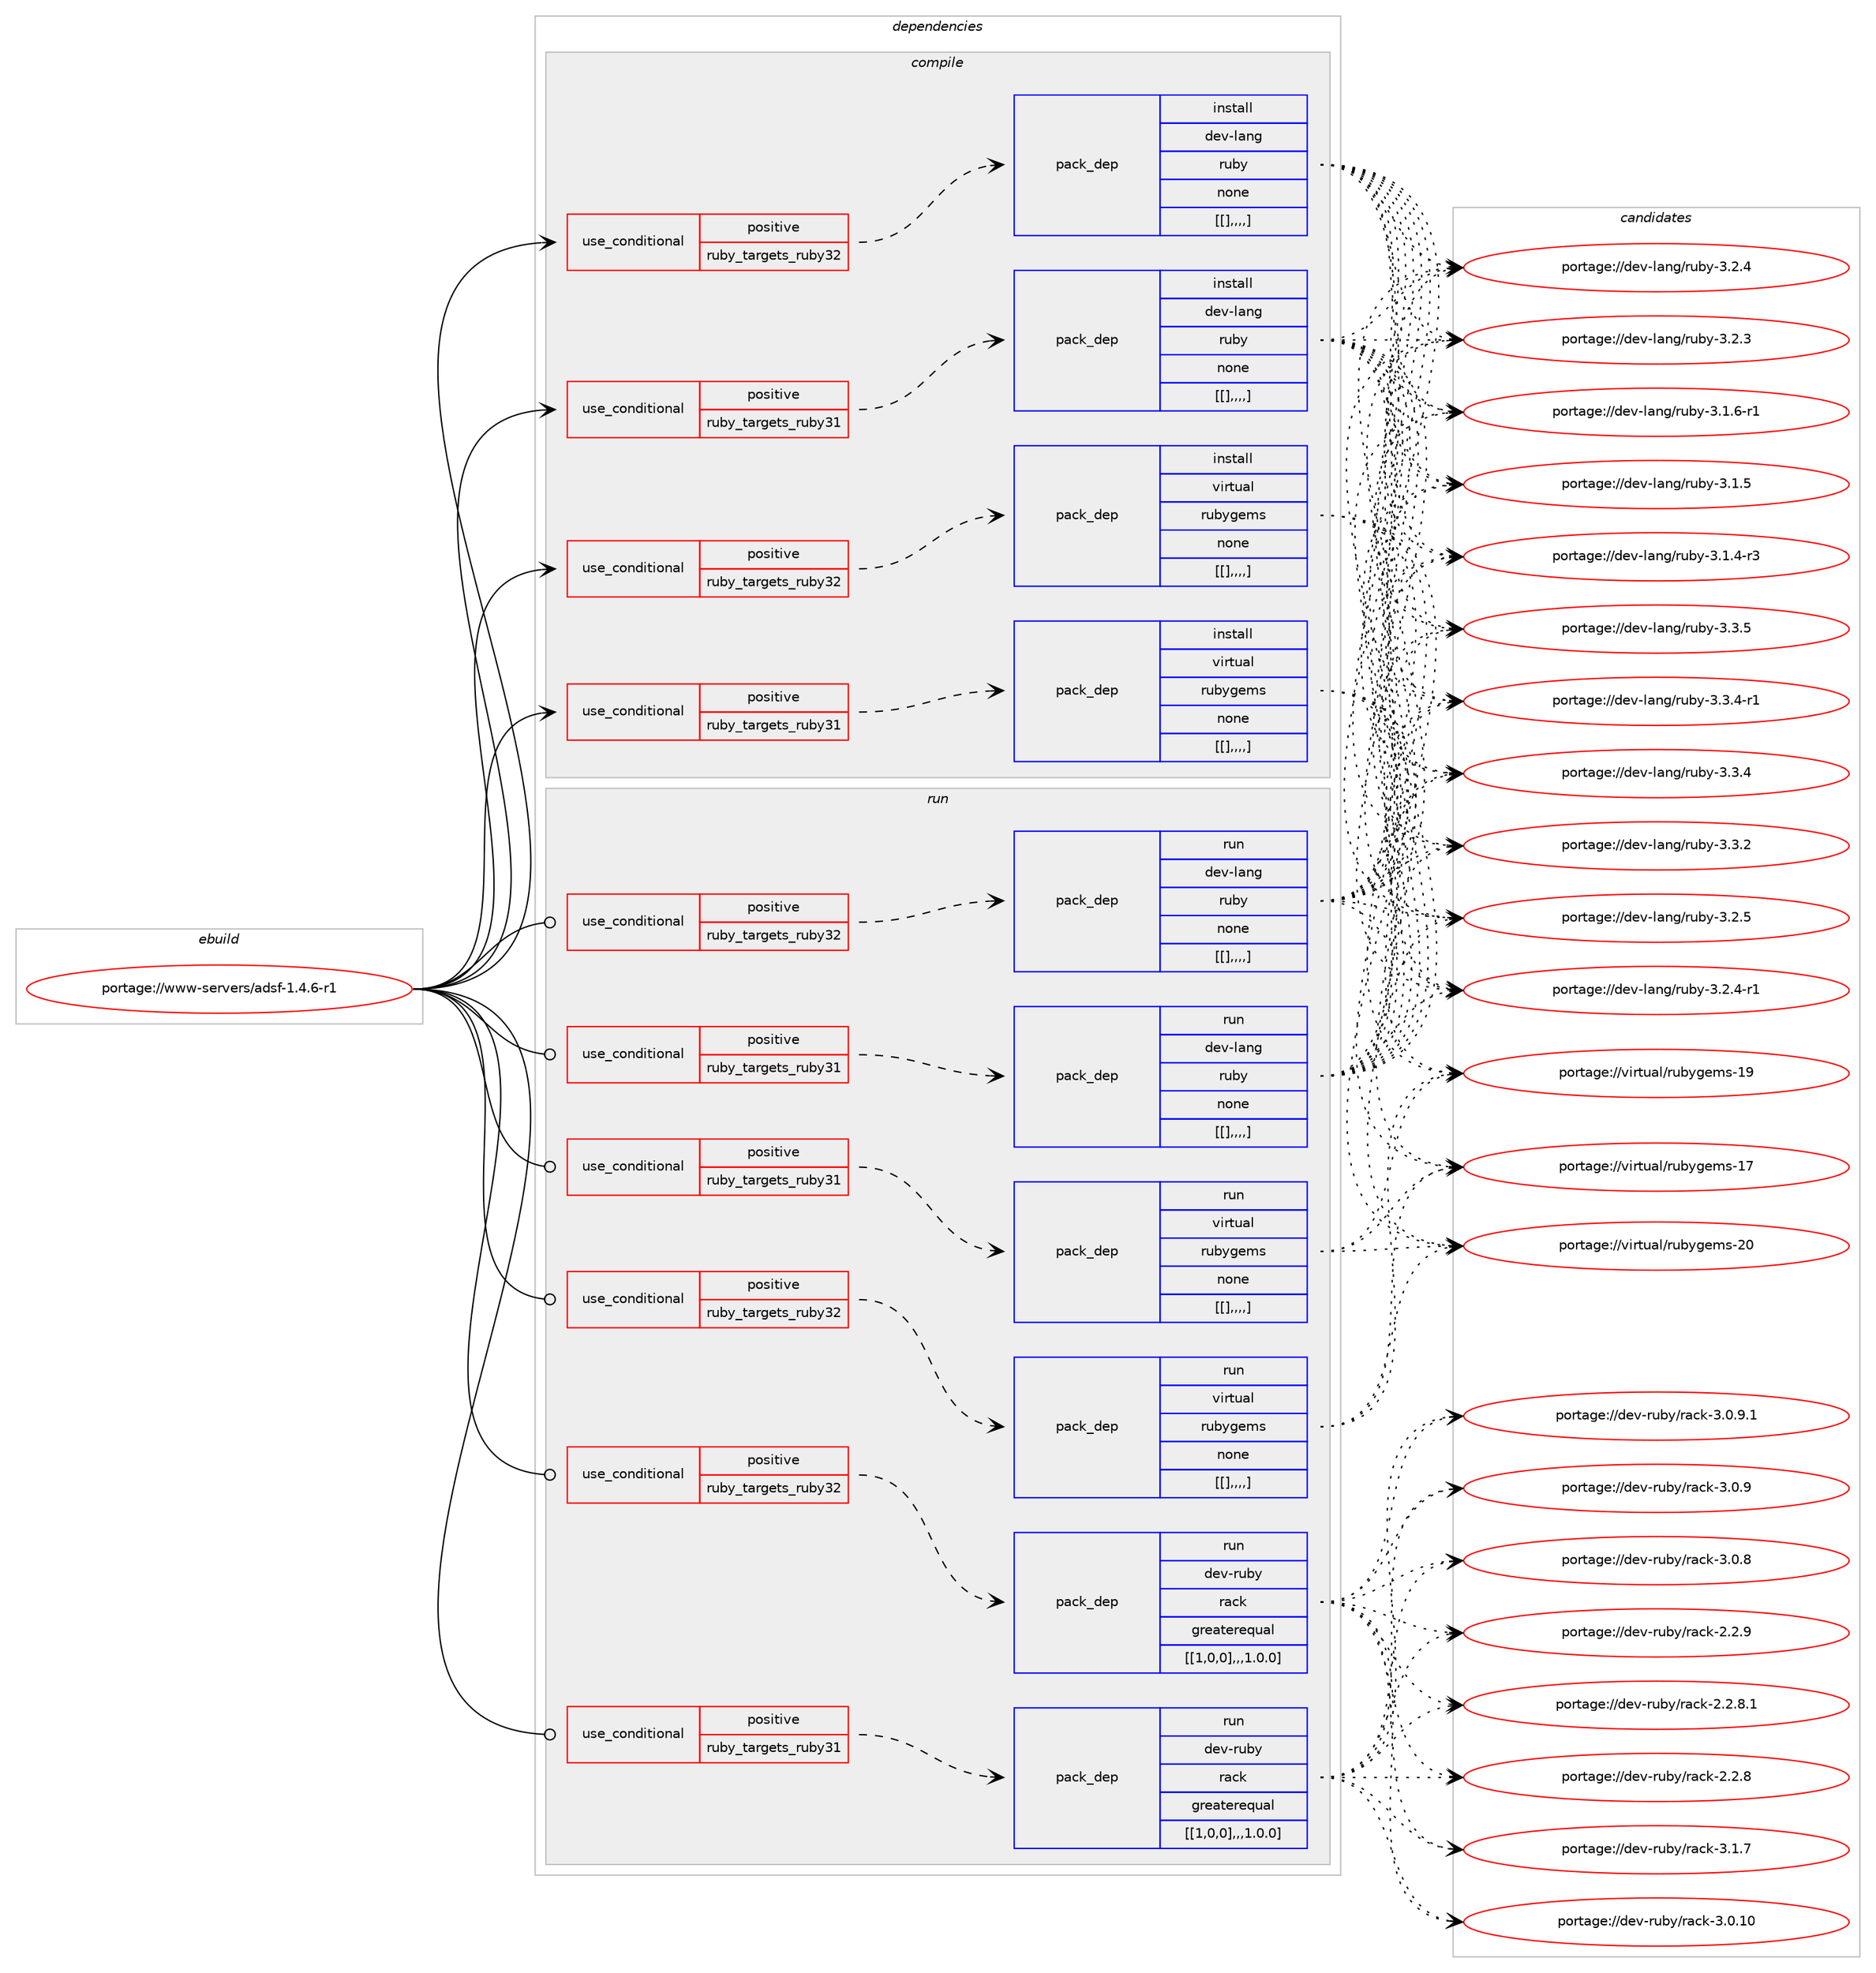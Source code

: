 digraph prolog {

# *************
# Graph options
# *************

newrank=true;
concentrate=true;
compound=true;
graph [rankdir=LR,fontname=Helvetica,fontsize=10,ranksep=1.5];#, ranksep=2.5, nodesep=0.2];
edge  [arrowhead=vee];
node  [fontname=Helvetica,fontsize=10];

# **********
# The ebuild
# **********

subgraph cluster_leftcol {
color=gray;
label=<<i>ebuild</i>>;
id [label="portage://www-servers/adsf-1.4.6-r1", color=red, width=4, href="../www-servers/adsf-1.4.6-r1.svg"];
}

# ****************
# The dependencies
# ****************

subgraph cluster_midcol {
color=gray;
label=<<i>dependencies</i>>;
subgraph cluster_compile {
fillcolor="#eeeeee";
style=filled;
label=<<i>compile</i>>;
subgraph cond125365 {
dependency471485 [label=<<TABLE BORDER="0" CELLBORDER="1" CELLSPACING="0" CELLPADDING="4"><TR><TD ROWSPAN="3" CELLPADDING="10">use_conditional</TD></TR><TR><TD>positive</TD></TR><TR><TD>ruby_targets_ruby31</TD></TR></TABLE>>, shape=none, color=red];
subgraph pack342621 {
dependency471486 [label=<<TABLE BORDER="0" CELLBORDER="1" CELLSPACING="0" CELLPADDING="4" WIDTH="220"><TR><TD ROWSPAN="6" CELLPADDING="30">pack_dep</TD></TR><TR><TD WIDTH="110">install</TD></TR><TR><TD>dev-lang</TD></TR><TR><TD>ruby</TD></TR><TR><TD>none</TD></TR><TR><TD>[[],,,,]</TD></TR></TABLE>>, shape=none, color=blue];
}
dependency471485:e -> dependency471486:w [weight=20,style="dashed",arrowhead="vee"];
}
id:e -> dependency471485:w [weight=20,style="solid",arrowhead="vee"];
subgraph cond125366 {
dependency471487 [label=<<TABLE BORDER="0" CELLBORDER="1" CELLSPACING="0" CELLPADDING="4"><TR><TD ROWSPAN="3" CELLPADDING="10">use_conditional</TD></TR><TR><TD>positive</TD></TR><TR><TD>ruby_targets_ruby31</TD></TR></TABLE>>, shape=none, color=red];
subgraph pack342622 {
dependency471488 [label=<<TABLE BORDER="0" CELLBORDER="1" CELLSPACING="0" CELLPADDING="4" WIDTH="220"><TR><TD ROWSPAN="6" CELLPADDING="30">pack_dep</TD></TR><TR><TD WIDTH="110">install</TD></TR><TR><TD>virtual</TD></TR><TR><TD>rubygems</TD></TR><TR><TD>none</TD></TR><TR><TD>[[],,,,]</TD></TR></TABLE>>, shape=none, color=blue];
}
dependency471487:e -> dependency471488:w [weight=20,style="dashed",arrowhead="vee"];
}
id:e -> dependency471487:w [weight=20,style="solid",arrowhead="vee"];
subgraph cond125367 {
dependency471489 [label=<<TABLE BORDER="0" CELLBORDER="1" CELLSPACING="0" CELLPADDING="4"><TR><TD ROWSPAN="3" CELLPADDING="10">use_conditional</TD></TR><TR><TD>positive</TD></TR><TR><TD>ruby_targets_ruby32</TD></TR></TABLE>>, shape=none, color=red];
subgraph pack342623 {
dependency471490 [label=<<TABLE BORDER="0" CELLBORDER="1" CELLSPACING="0" CELLPADDING="4" WIDTH="220"><TR><TD ROWSPAN="6" CELLPADDING="30">pack_dep</TD></TR><TR><TD WIDTH="110">install</TD></TR><TR><TD>dev-lang</TD></TR><TR><TD>ruby</TD></TR><TR><TD>none</TD></TR><TR><TD>[[],,,,]</TD></TR></TABLE>>, shape=none, color=blue];
}
dependency471489:e -> dependency471490:w [weight=20,style="dashed",arrowhead="vee"];
}
id:e -> dependency471489:w [weight=20,style="solid",arrowhead="vee"];
subgraph cond125368 {
dependency471491 [label=<<TABLE BORDER="0" CELLBORDER="1" CELLSPACING="0" CELLPADDING="4"><TR><TD ROWSPAN="3" CELLPADDING="10">use_conditional</TD></TR><TR><TD>positive</TD></TR><TR><TD>ruby_targets_ruby32</TD></TR></TABLE>>, shape=none, color=red];
subgraph pack342624 {
dependency471492 [label=<<TABLE BORDER="0" CELLBORDER="1" CELLSPACING="0" CELLPADDING="4" WIDTH="220"><TR><TD ROWSPAN="6" CELLPADDING="30">pack_dep</TD></TR><TR><TD WIDTH="110">install</TD></TR><TR><TD>virtual</TD></TR><TR><TD>rubygems</TD></TR><TR><TD>none</TD></TR><TR><TD>[[],,,,]</TD></TR></TABLE>>, shape=none, color=blue];
}
dependency471491:e -> dependency471492:w [weight=20,style="dashed",arrowhead="vee"];
}
id:e -> dependency471491:w [weight=20,style="solid",arrowhead="vee"];
}
subgraph cluster_compileandrun {
fillcolor="#eeeeee";
style=filled;
label=<<i>compile and run</i>>;
}
subgraph cluster_run {
fillcolor="#eeeeee";
style=filled;
label=<<i>run</i>>;
subgraph cond125369 {
dependency471493 [label=<<TABLE BORDER="0" CELLBORDER="1" CELLSPACING="0" CELLPADDING="4"><TR><TD ROWSPAN="3" CELLPADDING="10">use_conditional</TD></TR><TR><TD>positive</TD></TR><TR><TD>ruby_targets_ruby31</TD></TR></TABLE>>, shape=none, color=red];
subgraph pack342625 {
dependency471494 [label=<<TABLE BORDER="0" CELLBORDER="1" CELLSPACING="0" CELLPADDING="4" WIDTH="220"><TR><TD ROWSPAN="6" CELLPADDING="30">pack_dep</TD></TR><TR><TD WIDTH="110">run</TD></TR><TR><TD>dev-lang</TD></TR><TR><TD>ruby</TD></TR><TR><TD>none</TD></TR><TR><TD>[[],,,,]</TD></TR></TABLE>>, shape=none, color=blue];
}
dependency471493:e -> dependency471494:w [weight=20,style="dashed",arrowhead="vee"];
}
id:e -> dependency471493:w [weight=20,style="solid",arrowhead="odot"];
subgraph cond125370 {
dependency471495 [label=<<TABLE BORDER="0" CELLBORDER="1" CELLSPACING="0" CELLPADDING="4"><TR><TD ROWSPAN="3" CELLPADDING="10">use_conditional</TD></TR><TR><TD>positive</TD></TR><TR><TD>ruby_targets_ruby31</TD></TR></TABLE>>, shape=none, color=red];
subgraph pack342626 {
dependency471496 [label=<<TABLE BORDER="0" CELLBORDER="1" CELLSPACING="0" CELLPADDING="4" WIDTH="220"><TR><TD ROWSPAN="6" CELLPADDING="30">pack_dep</TD></TR><TR><TD WIDTH="110">run</TD></TR><TR><TD>dev-ruby</TD></TR><TR><TD>rack</TD></TR><TR><TD>greaterequal</TD></TR><TR><TD>[[1,0,0],,,1.0.0]</TD></TR></TABLE>>, shape=none, color=blue];
}
dependency471495:e -> dependency471496:w [weight=20,style="dashed",arrowhead="vee"];
}
id:e -> dependency471495:w [weight=20,style="solid",arrowhead="odot"];
subgraph cond125371 {
dependency471497 [label=<<TABLE BORDER="0" CELLBORDER="1" CELLSPACING="0" CELLPADDING="4"><TR><TD ROWSPAN="3" CELLPADDING="10">use_conditional</TD></TR><TR><TD>positive</TD></TR><TR><TD>ruby_targets_ruby31</TD></TR></TABLE>>, shape=none, color=red];
subgraph pack342627 {
dependency471498 [label=<<TABLE BORDER="0" CELLBORDER="1" CELLSPACING="0" CELLPADDING="4" WIDTH="220"><TR><TD ROWSPAN="6" CELLPADDING="30">pack_dep</TD></TR><TR><TD WIDTH="110">run</TD></TR><TR><TD>virtual</TD></TR><TR><TD>rubygems</TD></TR><TR><TD>none</TD></TR><TR><TD>[[],,,,]</TD></TR></TABLE>>, shape=none, color=blue];
}
dependency471497:e -> dependency471498:w [weight=20,style="dashed",arrowhead="vee"];
}
id:e -> dependency471497:w [weight=20,style="solid",arrowhead="odot"];
subgraph cond125372 {
dependency471499 [label=<<TABLE BORDER="0" CELLBORDER="1" CELLSPACING="0" CELLPADDING="4"><TR><TD ROWSPAN="3" CELLPADDING="10">use_conditional</TD></TR><TR><TD>positive</TD></TR><TR><TD>ruby_targets_ruby32</TD></TR></TABLE>>, shape=none, color=red];
subgraph pack342628 {
dependency471500 [label=<<TABLE BORDER="0" CELLBORDER="1" CELLSPACING="0" CELLPADDING="4" WIDTH="220"><TR><TD ROWSPAN="6" CELLPADDING="30">pack_dep</TD></TR><TR><TD WIDTH="110">run</TD></TR><TR><TD>dev-lang</TD></TR><TR><TD>ruby</TD></TR><TR><TD>none</TD></TR><TR><TD>[[],,,,]</TD></TR></TABLE>>, shape=none, color=blue];
}
dependency471499:e -> dependency471500:w [weight=20,style="dashed",arrowhead="vee"];
}
id:e -> dependency471499:w [weight=20,style="solid",arrowhead="odot"];
subgraph cond125373 {
dependency471501 [label=<<TABLE BORDER="0" CELLBORDER="1" CELLSPACING="0" CELLPADDING="4"><TR><TD ROWSPAN="3" CELLPADDING="10">use_conditional</TD></TR><TR><TD>positive</TD></TR><TR><TD>ruby_targets_ruby32</TD></TR></TABLE>>, shape=none, color=red];
subgraph pack342629 {
dependency471502 [label=<<TABLE BORDER="0" CELLBORDER="1" CELLSPACING="0" CELLPADDING="4" WIDTH="220"><TR><TD ROWSPAN="6" CELLPADDING="30">pack_dep</TD></TR><TR><TD WIDTH="110">run</TD></TR><TR><TD>dev-ruby</TD></TR><TR><TD>rack</TD></TR><TR><TD>greaterequal</TD></TR><TR><TD>[[1,0,0],,,1.0.0]</TD></TR></TABLE>>, shape=none, color=blue];
}
dependency471501:e -> dependency471502:w [weight=20,style="dashed",arrowhead="vee"];
}
id:e -> dependency471501:w [weight=20,style="solid",arrowhead="odot"];
subgraph cond125374 {
dependency471503 [label=<<TABLE BORDER="0" CELLBORDER="1" CELLSPACING="0" CELLPADDING="4"><TR><TD ROWSPAN="3" CELLPADDING="10">use_conditional</TD></TR><TR><TD>positive</TD></TR><TR><TD>ruby_targets_ruby32</TD></TR></TABLE>>, shape=none, color=red];
subgraph pack342630 {
dependency471504 [label=<<TABLE BORDER="0" CELLBORDER="1" CELLSPACING="0" CELLPADDING="4" WIDTH="220"><TR><TD ROWSPAN="6" CELLPADDING="30">pack_dep</TD></TR><TR><TD WIDTH="110">run</TD></TR><TR><TD>virtual</TD></TR><TR><TD>rubygems</TD></TR><TR><TD>none</TD></TR><TR><TD>[[],,,,]</TD></TR></TABLE>>, shape=none, color=blue];
}
dependency471503:e -> dependency471504:w [weight=20,style="dashed",arrowhead="vee"];
}
id:e -> dependency471503:w [weight=20,style="solid",arrowhead="odot"];
}
}

# **************
# The candidates
# **************

subgraph cluster_choices {
rank=same;
color=gray;
label=<<i>candidates</i>>;

subgraph choice342621 {
color=black;
nodesep=1;
choice10010111845108971101034711411798121455146514653 [label="portage://dev-lang/ruby-3.3.5", color=red, width=4,href="../dev-lang/ruby-3.3.5.svg"];
choice100101118451089711010347114117981214551465146524511449 [label="portage://dev-lang/ruby-3.3.4-r1", color=red, width=4,href="../dev-lang/ruby-3.3.4-r1.svg"];
choice10010111845108971101034711411798121455146514652 [label="portage://dev-lang/ruby-3.3.4", color=red, width=4,href="../dev-lang/ruby-3.3.4.svg"];
choice10010111845108971101034711411798121455146514650 [label="portage://dev-lang/ruby-3.3.2", color=red, width=4,href="../dev-lang/ruby-3.3.2.svg"];
choice10010111845108971101034711411798121455146504653 [label="portage://dev-lang/ruby-3.2.5", color=red, width=4,href="../dev-lang/ruby-3.2.5.svg"];
choice100101118451089711010347114117981214551465046524511449 [label="portage://dev-lang/ruby-3.2.4-r1", color=red, width=4,href="../dev-lang/ruby-3.2.4-r1.svg"];
choice10010111845108971101034711411798121455146504652 [label="portage://dev-lang/ruby-3.2.4", color=red, width=4,href="../dev-lang/ruby-3.2.4.svg"];
choice10010111845108971101034711411798121455146504651 [label="portage://dev-lang/ruby-3.2.3", color=red, width=4,href="../dev-lang/ruby-3.2.3.svg"];
choice100101118451089711010347114117981214551464946544511449 [label="portage://dev-lang/ruby-3.1.6-r1", color=red, width=4,href="../dev-lang/ruby-3.1.6-r1.svg"];
choice10010111845108971101034711411798121455146494653 [label="portage://dev-lang/ruby-3.1.5", color=red, width=4,href="../dev-lang/ruby-3.1.5.svg"];
choice100101118451089711010347114117981214551464946524511451 [label="portage://dev-lang/ruby-3.1.4-r3", color=red, width=4,href="../dev-lang/ruby-3.1.4-r3.svg"];
dependency471486:e -> choice10010111845108971101034711411798121455146514653:w [style=dotted,weight="100"];
dependency471486:e -> choice100101118451089711010347114117981214551465146524511449:w [style=dotted,weight="100"];
dependency471486:e -> choice10010111845108971101034711411798121455146514652:w [style=dotted,weight="100"];
dependency471486:e -> choice10010111845108971101034711411798121455146514650:w [style=dotted,weight="100"];
dependency471486:e -> choice10010111845108971101034711411798121455146504653:w [style=dotted,weight="100"];
dependency471486:e -> choice100101118451089711010347114117981214551465046524511449:w [style=dotted,weight="100"];
dependency471486:e -> choice10010111845108971101034711411798121455146504652:w [style=dotted,weight="100"];
dependency471486:e -> choice10010111845108971101034711411798121455146504651:w [style=dotted,weight="100"];
dependency471486:e -> choice100101118451089711010347114117981214551464946544511449:w [style=dotted,weight="100"];
dependency471486:e -> choice10010111845108971101034711411798121455146494653:w [style=dotted,weight="100"];
dependency471486:e -> choice100101118451089711010347114117981214551464946524511451:w [style=dotted,weight="100"];
}
subgraph choice342622 {
color=black;
nodesep=1;
choice118105114116117971084711411798121103101109115455048 [label="portage://virtual/rubygems-20", color=red, width=4,href="../virtual/rubygems-20.svg"];
choice118105114116117971084711411798121103101109115454957 [label="portage://virtual/rubygems-19", color=red, width=4,href="../virtual/rubygems-19.svg"];
choice118105114116117971084711411798121103101109115454955 [label="portage://virtual/rubygems-17", color=red, width=4,href="../virtual/rubygems-17.svg"];
dependency471488:e -> choice118105114116117971084711411798121103101109115455048:w [style=dotted,weight="100"];
dependency471488:e -> choice118105114116117971084711411798121103101109115454957:w [style=dotted,weight="100"];
dependency471488:e -> choice118105114116117971084711411798121103101109115454955:w [style=dotted,weight="100"];
}
subgraph choice342623 {
color=black;
nodesep=1;
choice10010111845108971101034711411798121455146514653 [label="portage://dev-lang/ruby-3.3.5", color=red, width=4,href="../dev-lang/ruby-3.3.5.svg"];
choice100101118451089711010347114117981214551465146524511449 [label="portage://dev-lang/ruby-3.3.4-r1", color=red, width=4,href="../dev-lang/ruby-3.3.4-r1.svg"];
choice10010111845108971101034711411798121455146514652 [label="portage://dev-lang/ruby-3.3.4", color=red, width=4,href="../dev-lang/ruby-3.3.4.svg"];
choice10010111845108971101034711411798121455146514650 [label="portage://dev-lang/ruby-3.3.2", color=red, width=4,href="../dev-lang/ruby-3.3.2.svg"];
choice10010111845108971101034711411798121455146504653 [label="portage://dev-lang/ruby-3.2.5", color=red, width=4,href="../dev-lang/ruby-3.2.5.svg"];
choice100101118451089711010347114117981214551465046524511449 [label="portage://dev-lang/ruby-3.2.4-r1", color=red, width=4,href="../dev-lang/ruby-3.2.4-r1.svg"];
choice10010111845108971101034711411798121455146504652 [label="portage://dev-lang/ruby-3.2.4", color=red, width=4,href="../dev-lang/ruby-3.2.4.svg"];
choice10010111845108971101034711411798121455146504651 [label="portage://dev-lang/ruby-3.2.3", color=red, width=4,href="../dev-lang/ruby-3.2.3.svg"];
choice100101118451089711010347114117981214551464946544511449 [label="portage://dev-lang/ruby-3.1.6-r1", color=red, width=4,href="../dev-lang/ruby-3.1.6-r1.svg"];
choice10010111845108971101034711411798121455146494653 [label="portage://dev-lang/ruby-3.1.5", color=red, width=4,href="../dev-lang/ruby-3.1.5.svg"];
choice100101118451089711010347114117981214551464946524511451 [label="portage://dev-lang/ruby-3.1.4-r3", color=red, width=4,href="../dev-lang/ruby-3.1.4-r3.svg"];
dependency471490:e -> choice10010111845108971101034711411798121455146514653:w [style=dotted,weight="100"];
dependency471490:e -> choice100101118451089711010347114117981214551465146524511449:w [style=dotted,weight="100"];
dependency471490:e -> choice10010111845108971101034711411798121455146514652:w [style=dotted,weight="100"];
dependency471490:e -> choice10010111845108971101034711411798121455146514650:w [style=dotted,weight="100"];
dependency471490:e -> choice10010111845108971101034711411798121455146504653:w [style=dotted,weight="100"];
dependency471490:e -> choice100101118451089711010347114117981214551465046524511449:w [style=dotted,weight="100"];
dependency471490:e -> choice10010111845108971101034711411798121455146504652:w [style=dotted,weight="100"];
dependency471490:e -> choice10010111845108971101034711411798121455146504651:w [style=dotted,weight="100"];
dependency471490:e -> choice100101118451089711010347114117981214551464946544511449:w [style=dotted,weight="100"];
dependency471490:e -> choice10010111845108971101034711411798121455146494653:w [style=dotted,weight="100"];
dependency471490:e -> choice100101118451089711010347114117981214551464946524511451:w [style=dotted,weight="100"];
}
subgraph choice342624 {
color=black;
nodesep=1;
choice118105114116117971084711411798121103101109115455048 [label="portage://virtual/rubygems-20", color=red, width=4,href="../virtual/rubygems-20.svg"];
choice118105114116117971084711411798121103101109115454957 [label="portage://virtual/rubygems-19", color=red, width=4,href="../virtual/rubygems-19.svg"];
choice118105114116117971084711411798121103101109115454955 [label="portage://virtual/rubygems-17", color=red, width=4,href="../virtual/rubygems-17.svg"];
dependency471492:e -> choice118105114116117971084711411798121103101109115455048:w [style=dotted,weight="100"];
dependency471492:e -> choice118105114116117971084711411798121103101109115454957:w [style=dotted,weight="100"];
dependency471492:e -> choice118105114116117971084711411798121103101109115454955:w [style=dotted,weight="100"];
}
subgraph choice342625 {
color=black;
nodesep=1;
choice10010111845108971101034711411798121455146514653 [label="portage://dev-lang/ruby-3.3.5", color=red, width=4,href="../dev-lang/ruby-3.3.5.svg"];
choice100101118451089711010347114117981214551465146524511449 [label="portage://dev-lang/ruby-3.3.4-r1", color=red, width=4,href="../dev-lang/ruby-3.3.4-r1.svg"];
choice10010111845108971101034711411798121455146514652 [label="portage://dev-lang/ruby-3.3.4", color=red, width=4,href="../dev-lang/ruby-3.3.4.svg"];
choice10010111845108971101034711411798121455146514650 [label="portage://dev-lang/ruby-3.3.2", color=red, width=4,href="../dev-lang/ruby-3.3.2.svg"];
choice10010111845108971101034711411798121455146504653 [label="portage://dev-lang/ruby-3.2.5", color=red, width=4,href="../dev-lang/ruby-3.2.5.svg"];
choice100101118451089711010347114117981214551465046524511449 [label="portage://dev-lang/ruby-3.2.4-r1", color=red, width=4,href="../dev-lang/ruby-3.2.4-r1.svg"];
choice10010111845108971101034711411798121455146504652 [label="portage://dev-lang/ruby-3.2.4", color=red, width=4,href="../dev-lang/ruby-3.2.4.svg"];
choice10010111845108971101034711411798121455146504651 [label="portage://dev-lang/ruby-3.2.3", color=red, width=4,href="../dev-lang/ruby-3.2.3.svg"];
choice100101118451089711010347114117981214551464946544511449 [label="portage://dev-lang/ruby-3.1.6-r1", color=red, width=4,href="../dev-lang/ruby-3.1.6-r1.svg"];
choice10010111845108971101034711411798121455146494653 [label="portage://dev-lang/ruby-3.1.5", color=red, width=4,href="../dev-lang/ruby-3.1.5.svg"];
choice100101118451089711010347114117981214551464946524511451 [label="portage://dev-lang/ruby-3.1.4-r3", color=red, width=4,href="../dev-lang/ruby-3.1.4-r3.svg"];
dependency471494:e -> choice10010111845108971101034711411798121455146514653:w [style=dotted,weight="100"];
dependency471494:e -> choice100101118451089711010347114117981214551465146524511449:w [style=dotted,weight="100"];
dependency471494:e -> choice10010111845108971101034711411798121455146514652:w [style=dotted,weight="100"];
dependency471494:e -> choice10010111845108971101034711411798121455146514650:w [style=dotted,weight="100"];
dependency471494:e -> choice10010111845108971101034711411798121455146504653:w [style=dotted,weight="100"];
dependency471494:e -> choice100101118451089711010347114117981214551465046524511449:w [style=dotted,weight="100"];
dependency471494:e -> choice10010111845108971101034711411798121455146504652:w [style=dotted,weight="100"];
dependency471494:e -> choice10010111845108971101034711411798121455146504651:w [style=dotted,weight="100"];
dependency471494:e -> choice100101118451089711010347114117981214551464946544511449:w [style=dotted,weight="100"];
dependency471494:e -> choice10010111845108971101034711411798121455146494653:w [style=dotted,weight="100"];
dependency471494:e -> choice100101118451089711010347114117981214551464946524511451:w [style=dotted,weight="100"];
}
subgraph choice342626 {
color=black;
nodesep=1;
choice1001011184511411798121471149799107455146494655 [label="portage://dev-ruby/rack-3.1.7", color=red, width=4,href="../dev-ruby/rack-3.1.7.svg"];
choice100101118451141179812147114979910745514648464948 [label="portage://dev-ruby/rack-3.0.10", color=red, width=4,href="../dev-ruby/rack-3.0.10.svg"];
choice10010111845114117981214711497991074551464846574649 [label="portage://dev-ruby/rack-3.0.9.1", color=red, width=4,href="../dev-ruby/rack-3.0.9.1.svg"];
choice1001011184511411798121471149799107455146484657 [label="portage://dev-ruby/rack-3.0.9", color=red, width=4,href="../dev-ruby/rack-3.0.9.svg"];
choice1001011184511411798121471149799107455146484656 [label="portage://dev-ruby/rack-3.0.8", color=red, width=4,href="../dev-ruby/rack-3.0.8.svg"];
choice1001011184511411798121471149799107455046504657 [label="portage://dev-ruby/rack-2.2.9", color=red, width=4,href="../dev-ruby/rack-2.2.9.svg"];
choice10010111845114117981214711497991074550465046564649 [label="portage://dev-ruby/rack-2.2.8.1", color=red, width=4,href="../dev-ruby/rack-2.2.8.1.svg"];
choice1001011184511411798121471149799107455046504656 [label="portage://dev-ruby/rack-2.2.8", color=red, width=4,href="../dev-ruby/rack-2.2.8.svg"];
dependency471496:e -> choice1001011184511411798121471149799107455146494655:w [style=dotted,weight="100"];
dependency471496:e -> choice100101118451141179812147114979910745514648464948:w [style=dotted,weight="100"];
dependency471496:e -> choice10010111845114117981214711497991074551464846574649:w [style=dotted,weight="100"];
dependency471496:e -> choice1001011184511411798121471149799107455146484657:w [style=dotted,weight="100"];
dependency471496:e -> choice1001011184511411798121471149799107455146484656:w [style=dotted,weight="100"];
dependency471496:e -> choice1001011184511411798121471149799107455046504657:w [style=dotted,weight="100"];
dependency471496:e -> choice10010111845114117981214711497991074550465046564649:w [style=dotted,weight="100"];
dependency471496:e -> choice1001011184511411798121471149799107455046504656:w [style=dotted,weight="100"];
}
subgraph choice342627 {
color=black;
nodesep=1;
choice118105114116117971084711411798121103101109115455048 [label="portage://virtual/rubygems-20", color=red, width=4,href="../virtual/rubygems-20.svg"];
choice118105114116117971084711411798121103101109115454957 [label="portage://virtual/rubygems-19", color=red, width=4,href="../virtual/rubygems-19.svg"];
choice118105114116117971084711411798121103101109115454955 [label="portage://virtual/rubygems-17", color=red, width=4,href="../virtual/rubygems-17.svg"];
dependency471498:e -> choice118105114116117971084711411798121103101109115455048:w [style=dotted,weight="100"];
dependency471498:e -> choice118105114116117971084711411798121103101109115454957:w [style=dotted,weight="100"];
dependency471498:e -> choice118105114116117971084711411798121103101109115454955:w [style=dotted,weight="100"];
}
subgraph choice342628 {
color=black;
nodesep=1;
choice10010111845108971101034711411798121455146514653 [label="portage://dev-lang/ruby-3.3.5", color=red, width=4,href="../dev-lang/ruby-3.3.5.svg"];
choice100101118451089711010347114117981214551465146524511449 [label="portage://dev-lang/ruby-3.3.4-r1", color=red, width=4,href="../dev-lang/ruby-3.3.4-r1.svg"];
choice10010111845108971101034711411798121455146514652 [label="portage://dev-lang/ruby-3.3.4", color=red, width=4,href="../dev-lang/ruby-3.3.4.svg"];
choice10010111845108971101034711411798121455146514650 [label="portage://dev-lang/ruby-3.3.2", color=red, width=4,href="../dev-lang/ruby-3.3.2.svg"];
choice10010111845108971101034711411798121455146504653 [label="portage://dev-lang/ruby-3.2.5", color=red, width=4,href="../dev-lang/ruby-3.2.5.svg"];
choice100101118451089711010347114117981214551465046524511449 [label="portage://dev-lang/ruby-3.2.4-r1", color=red, width=4,href="../dev-lang/ruby-3.2.4-r1.svg"];
choice10010111845108971101034711411798121455146504652 [label="portage://dev-lang/ruby-3.2.4", color=red, width=4,href="../dev-lang/ruby-3.2.4.svg"];
choice10010111845108971101034711411798121455146504651 [label="portage://dev-lang/ruby-3.2.3", color=red, width=4,href="../dev-lang/ruby-3.2.3.svg"];
choice100101118451089711010347114117981214551464946544511449 [label="portage://dev-lang/ruby-3.1.6-r1", color=red, width=4,href="../dev-lang/ruby-3.1.6-r1.svg"];
choice10010111845108971101034711411798121455146494653 [label="portage://dev-lang/ruby-3.1.5", color=red, width=4,href="../dev-lang/ruby-3.1.5.svg"];
choice100101118451089711010347114117981214551464946524511451 [label="portage://dev-lang/ruby-3.1.4-r3", color=red, width=4,href="../dev-lang/ruby-3.1.4-r3.svg"];
dependency471500:e -> choice10010111845108971101034711411798121455146514653:w [style=dotted,weight="100"];
dependency471500:e -> choice100101118451089711010347114117981214551465146524511449:w [style=dotted,weight="100"];
dependency471500:e -> choice10010111845108971101034711411798121455146514652:w [style=dotted,weight="100"];
dependency471500:e -> choice10010111845108971101034711411798121455146514650:w [style=dotted,weight="100"];
dependency471500:e -> choice10010111845108971101034711411798121455146504653:w [style=dotted,weight="100"];
dependency471500:e -> choice100101118451089711010347114117981214551465046524511449:w [style=dotted,weight="100"];
dependency471500:e -> choice10010111845108971101034711411798121455146504652:w [style=dotted,weight="100"];
dependency471500:e -> choice10010111845108971101034711411798121455146504651:w [style=dotted,weight="100"];
dependency471500:e -> choice100101118451089711010347114117981214551464946544511449:w [style=dotted,weight="100"];
dependency471500:e -> choice10010111845108971101034711411798121455146494653:w [style=dotted,weight="100"];
dependency471500:e -> choice100101118451089711010347114117981214551464946524511451:w [style=dotted,weight="100"];
}
subgraph choice342629 {
color=black;
nodesep=1;
choice1001011184511411798121471149799107455146494655 [label="portage://dev-ruby/rack-3.1.7", color=red, width=4,href="../dev-ruby/rack-3.1.7.svg"];
choice100101118451141179812147114979910745514648464948 [label="portage://dev-ruby/rack-3.0.10", color=red, width=4,href="../dev-ruby/rack-3.0.10.svg"];
choice10010111845114117981214711497991074551464846574649 [label="portage://dev-ruby/rack-3.0.9.1", color=red, width=4,href="../dev-ruby/rack-3.0.9.1.svg"];
choice1001011184511411798121471149799107455146484657 [label="portage://dev-ruby/rack-3.0.9", color=red, width=4,href="../dev-ruby/rack-3.0.9.svg"];
choice1001011184511411798121471149799107455146484656 [label="portage://dev-ruby/rack-3.0.8", color=red, width=4,href="../dev-ruby/rack-3.0.8.svg"];
choice1001011184511411798121471149799107455046504657 [label="portage://dev-ruby/rack-2.2.9", color=red, width=4,href="../dev-ruby/rack-2.2.9.svg"];
choice10010111845114117981214711497991074550465046564649 [label="portage://dev-ruby/rack-2.2.8.1", color=red, width=4,href="../dev-ruby/rack-2.2.8.1.svg"];
choice1001011184511411798121471149799107455046504656 [label="portage://dev-ruby/rack-2.2.8", color=red, width=4,href="../dev-ruby/rack-2.2.8.svg"];
dependency471502:e -> choice1001011184511411798121471149799107455146494655:w [style=dotted,weight="100"];
dependency471502:e -> choice100101118451141179812147114979910745514648464948:w [style=dotted,weight="100"];
dependency471502:e -> choice10010111845114117981214711497991074551464846574649:w [style=dotted,weight="100"];
dependency471502:e -> choice1001011184511411798121471149799107455146484657:w [style=dotted,weight="100"];
dependency471502:e -> choice1001011184511411798121471149799107455146484656:w [style=dotted,weight="100"];
dependency471502:e -> choice1001011184511411798121471149799107455046504657:w [style=dotted,weight="100"];
dependency471502:e -> choice10010111845114117981214711497991074550465046564649:w [style=dotted,weight="100"];
dependency471502:e -> choice1001011184511411798121471149799107455046504656:w [style=dotted,weight="100"];
}
subgraph choice342630 {
color=black;
nodesep=1;
choice118105114116117971084711411798121103101109115455048 [label="portage://virtual/rubygems-20", color=red, width=4,href="../virtual/rubygems-20.svg"];
choice118105114116117971084711411798121103101109115454957 [label="portage://virtual/rubygems-19", color=red, width=4,href="../virtual/rubygems-19.svg"];
choice118105114116117971084711411798121103101109115454955 [label="portage://virtual/rubygems-17", color=red, width=4,href="../virtual/rubygems-17.svg"];
dependency471504:e -> choice118105114116117971084711411798121103101109115455048:w [style=dotted,weight="100"];
dependency471504:e -> choice118105114116117971084711411798121103101109115454957:w [style=dotted,weight="100"];
dependency471504:e -> choice118105114116117971084711411798121103101109115454955:w [style=dotted,weight="100"];
}
}

}
